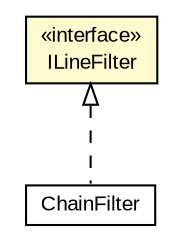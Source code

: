 #!/usr/local/bin/dot
#
# Class diagram 
# Generated by UMLGraph version 5.1 (http://www.umlgraph.org/)
#

digraph G {
	edge [fontname="arial",fontsize=10,labelfontname="arial",labelfontsize=10];
	node [fontname="arial",fontsize=10,shape=plaintext];
	nodesep=0.25;
	ranksep=0.5;
	// com.helger.jcodemodel.fmt.JStaticJavaFile.ILineFilter
	c13692 [label=<<table title="com.helger.jcodemodel.fmt.JStaticJavaFile.ILineFilter" border="0" cellborder="1" cellspacing="0" cellpadding="2" port="p" bgcolor="lemonChiffon" href="./JStaticJavaFile.ILineFilter.html">
		<tr><td><table border="0" cellspacing="0" cellpadding="1">
<tr><td align="center" balign="center"> &#171;interface&#187; </td></tr>
<tr><td align="center" balign="center"> ILineFilter </td></tr>
		</table></td></tr>
		</table>>, fontname="arial", fontcolor="black", fontsize=10.0];
	// com.helger.jcodemodel.fmt.JStaticJavaFile.ChainFilter
	c13693 [label=<<table title="com.helger.jcodemodel.fmt.JStaticJavaFile.ChainFilter" border="0" cellborder="1" cellspacing="0" cellpadding="2" port="p" href="./JStaticJavaFile.ChainFilter.html">
		<tr><td><table border="0" cellspacing="0" cellpadding="1">
<tr><td align="center" balign="center"> ChainFilter </td></tr>
		</table></td></tr>
		</table>>, fontname="arial", fontcolor="black", fontsize=10.0];
	//com.helger.jcodemodel.fmt.JStaticJavaFile.ChainFilter implements com.helger.jcodemodel.fmt.JStaticJavaFile.ILineFilter
	c13692:p -> c13693:p [dir=back,arrowtail=empty,style=dashed];
}

